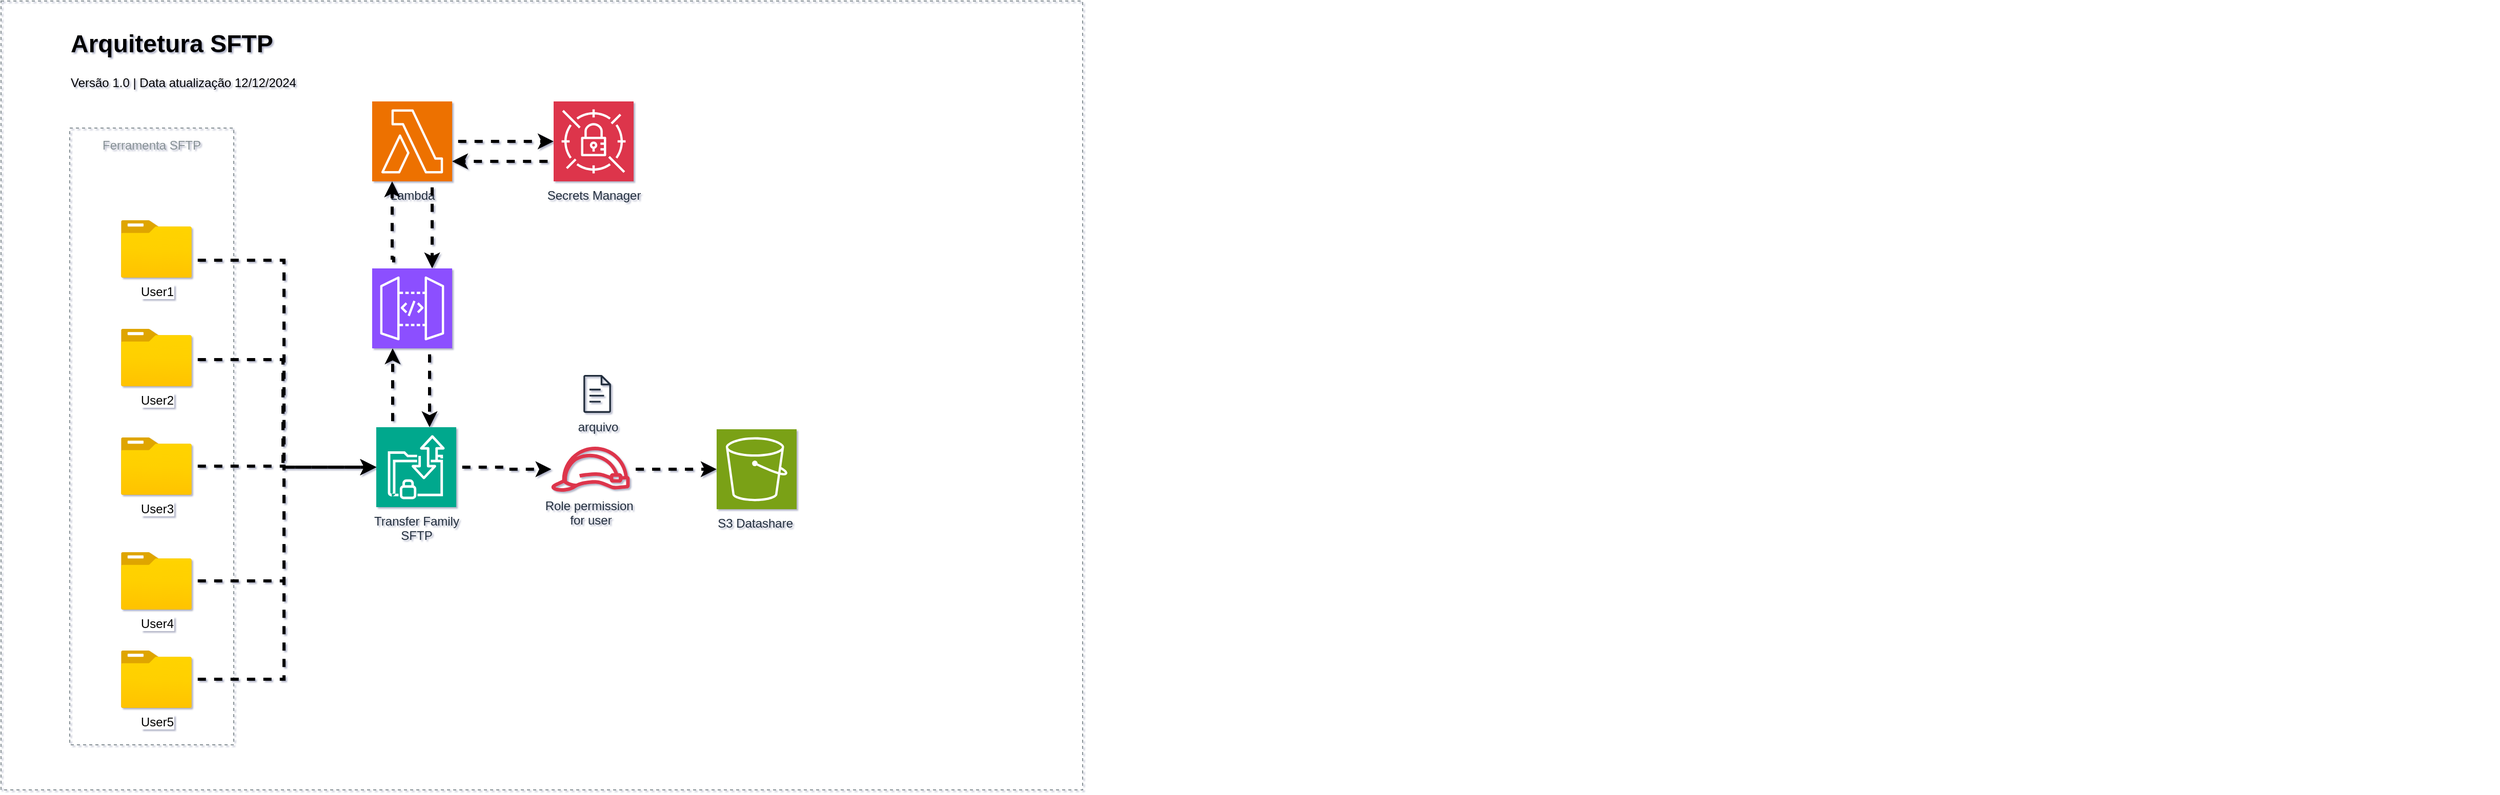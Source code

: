 <mxfile version="25.0.3">
  <diagram id="uIc7WPN1v9Q1WBNqN6XO" name="Desenho Completo">
    <mxGraphModel dx="1466" dy="494" grid="0" gridSize="10" guides="0" tooltips="1" connect="1" arrows="1" fold="1" page="0" pageScale="1" pageWidth="827" pageHeight="1169" background="none" math="0" shadow="1">
      <root>
        <mxCell id="0" />
        <mxCell id="1" parent="0" />
        <mxCell id="Yjw_6APRhzTF-WeU1CJU-97" value="" style="outlineConnect=0;gradientColor=none;html=1;whiteSpace=wrap;fontSize=12;fontStyle=0;strokeColor=#879196;fillColor=none;verticalAlign=top;align=center;fontColor=#879196;dashed=1;spacingTop=3;" parent="1" vertex="1">
          <mxGeometry x="34" y="217" width="1055" height="770" as="geometry" />
        </mxCell>
        <mxCell id="FrljeP56To3AKq9kFVUU-372" value="Ferramenta SFTP" style="outlineConnect=0;gradientColor=none;html=1;whiteSpace=wrap;fontSize=12;fontStyle=0;strokeColor=#879196;fillColor=none;verticalAlign=top;align=center;fontColor=#879196;dashed=1;spacingTop=3;container=0;" parent="1" vertex="1">
          <mxGeometry x="101" y="341" width="160" height="602" as="geometry" />
        </mxCell>
        <mxCell id="FrljeP56To3AKq9kFVUU-113" value="S3 Datashare&amp;nbsp;" style="sketch=0;points=[[0,0,0],[0.25,0,0],[0.5,0,0],[0.75,0,0],[1,0,0],[0,1,0],[0.25,1,0],[0.5,1,0],[0.75,1,0],[1,1,0],[0,0.25,0],[0,0.5,0],[0,0.75,0],[1,0.25,0],[1,0.5,0],[1,0.75,0]];outlineConnect=0;fontColor=#232F3E;fillColor=#7AA116;strokeColor=#ffffff;dashed=0;verticalLabelPosition=bottom;verticalAlign=top;align=center;html=1;fontSize=12;fontStyle=0;aspect=fixed;shape=mxgraph.aws4.resourceIcon;resIcon=mxgraph.aws4.s3;container=0;" parent="1" vertex="1">
          <mxGeometry x="732" y="635" width="78" height="78" as="geometry" />
        </mxCell>
        <mxCell id="FrljeP56To3AKq9kFVUU-446" value="&lt;h1 style=&quot;margin-top: 0px;&quot;&gt;Arquitetura SFTP&lt;/h1&gt;&lt;p&gt;Versão 1.0 | Data atualização 12/12/2024&lt;/p&gt;" style="text;html=1;whiteSpace=wrap;overflow=hidden;rounded=0;" parent="1" vertex="1">
          <mxGeometry x="100" y="238" width="2367" height="70" as="geometry" />
        </mxCell>
        <mxCell id="FrljeP56To3AKq9kFVUU-441" value="arquivo" style="sketch=0;outlineConnect=0;fontColor=#232F3E;gradientColor=none;fillColor=#232F3D;strokeColor=none;dashed=0;verticalLabelPosition=bottom;verticalAlign=top;align=center;html=1;fontSize=12;fontStyle=0;aspect=fixed;pointerEvents=1;shape=mxgraph.aws4.document;" parent="1" vertex="1">
          <mxGeometry x="602" y="582" width="27" height="36.95" as="geometry" />
        </mxCell>
        <mxCell id="-TX-SFGv-V37GnyshlO7-4" value="User1" style="image;aspect=fixed;html=1;points=[];align=center;fontSize=12;image=img/lib/azure2/general/Folder_Blank.svg;" vertex="1" parent="1">
          <mxGeometry x="151" y="431" width="69" height="56.0" as="geometry" />
        </mxCell>
        <mxCell id="-TX-SFGv-V37GnyshlO7-5" value="User2" style="image;aspect=fixed;html=1;points=[];align=center;fontSize=12;image=img/lib/azure2/general/Folder_Blank.svg;" vertex="1" parent="1">
          <mxGeometry x="151" y="537" width="69" height="56.0" as="geometry" />
        </mxCell>
        <mxCell id="-TX-SFGv-V37GnyshlO7-6" value="User3" style="image;aspect=fixed;html=1;points=[];align=center;fontSize=12;image=img/lib/azure2/general/Folder_Blank.svg;" vertex="1" parent="1">
          <mxGeometry x="151" y="643" width="69" height="56.0" as="geometry" />
        </mxCell>
        <mxCell id="-TX-SFGv-V37GnyshlO7-7" value="User4" style="image;aspect=fixed;html=1;points=[];align=center;fontSize=12;image=img/lib/azure2/general/Folder_Blank.svg;" vertex="1" parent="1">
          <mxGeometry x="151" y="755" width="69" height="56.0" as="geometry" />
        </mxCell>
        <mxCell id="-TX-SFGv-V37GnyshlO7-8" value="User5" style="image;aspect=fixed;html=1;points=[];align=center;fontSize=12;image=img/lib/azure2/general/Folder_Blank.svg;" vertex="1" parent="1">
          <mxGeometry x="151" y="851" width="69" height="56.0" as="geometry" />
        </mxCell>
        <mxCell id="-TX-SFGv-V37GnyshlO7-9" value="" style="edgeStyle=orthogonalEdgeStyle;rounded=0;orthogonalLoop=0;jettySize=auto;html=1;entryX=0;entryY=0.5;entryDx=0;entryDy=0;entryPerimeter=0;fixDash=0;metaEdit=0;ignoreEdge=0;flowAnimation=1;endSize=6;strokeWidth=3;" edge="1" parent="1" source="z1Lv32-v4Hf2Az4ppG6G-14" target="FrljeP56To3AKq9kFVUU-113">
          <mxGeometry relative="1" as="geometry">
            <mxPoint x="531" y="662" as="sourcePoint" />
            <mxPoint x="665" y="662" as="targetPoint" />
            <Array as="points" />
          </mxGeometry>
        </mxCell>
        <mxCell id="-TX-SFGv-V37GnyshlO7-10" value="Lambda" style="sketch=0;points=[[0,0,0],[0.25,0,0],[0.5,0,0],[0.75,0,0],[1,0,0],[0,1,0],[0.25,1,0],[0.5,1,0],[0.75,1,0],[1,1,0],[0,0.25,0],[0,0.5,0],[0,0.75,0],[1,0.25,0],[1,0.5,0],[1,0.75,0]];outlineConnect=0;fontColor=#232F3E;fillColor=#ED7100;strokeColor=#ffffff;dashed=0;verticalLabelPosition=bottom;verticalAlign=top;align=center;html=1;fontSize=12;fontStyle=0;aspect=fixed;shape=mxgraph.aws4.resourceIcon;resIcon=mxgraph.aws4.lambda;" vertex="1" parent="1">
          <mxGeometry x="396" y="315" width="78" height="78" as="geometry" />
        </mxCell>
        <mxCell id="-TX-SFGv-V37GnyshlO7-11" value="" style="edgeStyle=orthogonalEdgeStyle;rounded=0;orthogonalLoop=0;jettySize=auto;html=1;fixDash=0;metaEdit=0;ignoreEdge=0;flowAnimation=1;endSize=6;strokeWidth=3;" edge="1" parent="1" source="z1Lv32-v4Hf2Az4ppG6G-16" target="-TX-SFGv-V37GnyshlO7-2">
          <mxGeometry relative="1" as="geometry">
            <mxPoint x="444" y="470.0" as="sourcePoint" />
            <mxPoint x="444" y="632" as="targetPoint" />
            <Array as="points">
              <mxPoint x="452" y="609" />
              <mxPoint x="452" y="609" />
            </Array>
          </mxGeometry>
        </mxCell>
        <mxCell id="-TX-SFGv-V37GnyshlO7-12" value="Secrets Manager" style="sketch=0;points=[[0,0,0],[0.25,0,0],[0.5,0,0],[0.75,0,0],[1,0,0],[0,1,0],[0.25,1,0],[0.5,1,0],[0.75,1,0],[1,1,0],[0,0.25,0],[0,0.5,0],[0,0.75,0],[1,0.25,0],[1,0.5,0],[1,0.75,0]];outlineConnect=0;fontColor=#232F3E;fillColor=#DD344C;strokeColor=#ffffff;dashed=0;verticalLabelPosition=bottom;verticalAlign=top;align=center;html=1;fontSize=12;fontStyle=0;aspect=fixed;shape=mxgraph.aws4.resourceIcon;resIcon=mxgraph.aws4.secrets_manager;" vertex="1" parent="1">
          <mxGeometry x="573" y="315" width="78" height="78" as="geometry" />
        </mxCell>
        <mxCell id="-TX-SFGv-V37GnyshlO7-13" value="" style="edgeStyle=orthogonalEdgeStyle;rounded=0;orthogonalLoop=0;jettySize=auto;html=1;entryX=0;entryY=0.5;entryDx=0;entryDy=0;entryPerimeter=0;fixDash=0;metaEdit=0;ignoreEdge=0;flowAnimation=1;endSize=6;strokeWidth=3;" edge="1" parent="1" source="-TX-SFGv-V37GnyshlO7-10" target="-TX-SFGv-V37GnyshlO7-12">
          <mxGeometry relative="1" as="geometry">
            <mxPoint x="444" y="642" as="sourcePoint" />
            <mxPoint x="444" y="480" as="targetPoint" />
            <Array as="points" />
          </mxGeometry>
        </mxCell>
        <mxCell id="-TX-SFGv-V37GnyshlO7-14" value="" style="edgeStyle=orthogonalEdgeStyle;rounded=0;orthogonalLoop=0;jettySize=auto;html=1;entryX=1;entryY=0.75;entryDx=0;entryDy=0;entryPerimeter=0;fixDash=0;metaEdit=0;ignoreEdge=0;flowAnimation=1;endSize=6;strokeWidth=3;exitX=0;exitY=0.75;exitDx=0;exitDy=0;exitPerimeter=0;" edge="1" parent="1" source="-TX-SFGv-V37GnyshlO7-12" target="-TX-SFGv-V37GnyshlO7-10">
          <mxGeometry relative="1" as="geometry">
            <mxPoint x="483" y="553" as="sourcePoint" />
            <mxPoint x="655" y="551" as="targetPoint" />
            <Array as="points" />
          </mxGeometry>
        </mxCell>
        <mxCell id="-TX-SFGv-V37GnyshlO7-2" value="Transfer Family&lt;div&gt;SFTP&lt;/div&gt;" style="sketch=0;points=[[0,0,0],[0.25,0,0],[0.5,0,0],[0.75,0,0],[1,0,0],[0,1,0],[0.25,1,0],[0.5,1,0],[0.75,1,0],[1,1,0],[0,0.25,0],[0,0.5,0],[0,0.75,0],[1,0.25,0],[1,0.5,0],[1,0.75,0]];outlineConnect=0;fontColor=#232F3E;fillColor=#01A88D;strokeColor=#ffffff;dashed=0;verticalLabelPosition=bottom;verticalAlign=top;align=center;html=1;fontSize=12;fontStyle=0;aspect=fixed;shape=mxgraph.aws4.resourceIcon;resIcon=mxgraph.aws4.transfer_for_sftp;" vertex="1" parent="1">
          <mxGeometry x="400" y="633" width="78" height="78" as="geometry" />
        </mxCell>
        <mxCell id="z1Lv32-v4Hf2Az4ppG6G-6" value="" style="edgeStyle=orthogonalEdgeStyle;rounded=0;orthogonalLoop=0;jettySize=auto;html=1;entryX=0;entryY=0.5;entryDx=0;entryDy=0;entryPerimeter=0;fixDash=0;metaEdit=0;ignoreEdge=0;flowAnimation=1;endSize=6;strokeWidth=3;" edge="1" parent="1" source="-TX-SFGv-V37GnyshlO7-6" target="-TX-SFGv-V37GnyshlO7-2">
          <mxGeometry relative="1" as="geometry">
            <mxPoint x="249" y="753" as="sourcePoint" />
            <mxPoint x="694" y="737" as="targetPoint" />
            <Array as="points" />
          </mxGeometry>
        </mxCell>
        <mxCell id="z1Lv32-v4Hf2Az4ppG6G-7" value="" style="edgeStyle=orthogonalEdgeStyle;rounded=0;orthogonalLoop=0;jettySize=auto;html=1;entryX=0;entryY=0.5;entryDx=0;entryDy=0;entryPerimeter=0;fixDash=0;metaEdit=0;ignoreEdge=0;flowAnimation=1;endSize=6;strokeWidth=3;" edge="1" parent="1" source="-TX-SFGv-V37GnyshlO7-7" target="-TX-SFGv-V37GnyshlO7-2">
          <mxGeometry relative="1" as="geometry">
            <mxPoint x="286" y="801" as="sourcePoint" />
            <mxPoint x="466" y="802" as="targetPoint" />
            <Array as="points">
              <mxPoint x="310" y="783" />
              <mxPoint x="310" y="672" />
            </Array>
          </mxGeometry>
        </mxCell>
        <mxCell id="z1Lv32-v4Hf2Az4ppG6G-8" value="" style="edgeStyle=orthogonalEdgeStyle;rounded=0;orthogonalLoop=0;jettySize=auto;html=1;entryX=0;entryY=0.5;entryDx=0;entryDy=0;entryPerimeter=0;fixDash=0;metaEdit=0;ignoreEdge=0;flowAnimation=1;endSize=6;strokeWidth=3;" edge="1" parent="1" source="-TX-SFGv-V37GnyshlO7-8" target="-TX-SFGv-V37GnyshlO7-2">
          <mxGeometry relative="1" as="geometry">
            <mxPoint x="253" y="874" as="sourcePoint" />
            <mxPoint x="433" y="763" as="targetPoint" />
            <Array as="points" />
          </mxGeometry>
        </mxCell>
        <mxCell id="z1Lv32-v4Hf2Az4ppG6G-9" value="" style="edgeStyle=orthogonalEdgeStyle;rounded=0;orthogonalLoop=0;jettySize=auto;html=1;entryX=0;entryY=0.5;entryDx=0;entryDy=0;entryPerimeter=0;fixDash=0;metaEdit=0;ignoreEdge=0;flowAnimation=1;endSize=6;strokeWidth=3;" edge="1" parent="1" source="-TX-SFGv-V37GnyshlO7-5" target="-TX-SFGv-V37GnyshlO7-2">
          <mxGeometry relative="1" as="geometry">
            <mxPoint x="198" y="566" as="sourcePoint" />
            <mxPoint x="378" y="359" as="targetPoint" />
            <Array as="points">
              <mxPoint x="309" y="567" />
              <mxPoint x="309" y="672" />
            </Array>
          </mxGeometry>
        </mxCell>
        <mxCell id="z1Lv32-v4Hf2Az4ppG6G-10" value="" style="edgeStyle=orthogonalEdgeStyle;rounded=0;orthogonalLoop=0;jettySize=auto;html=1;entryX=0;entryY=0.5;entryDx=0;entryDy=0;entryPerimeter=0;fixDash=0;metaEdit=0;ignoreEdge=0;flowAnimation=1;endSize=6;strokeWidth=3;" edge="1" parent="1" source="-TX-SFGv-V37GnyshlO7-4" target="-TX-SFGv-V37GnyshlO7-2">
          <mxGeometry relative="1" as="geometry">
            <mxPoint x="246" y="470" as="sourcePoint" />
            <mxPoint x="426" y="575" as="targetPoint" />
            <Array as="points">
              <mxPoint x="310" y="470" />
              <mxPoint x="310" y="672" />
            </Array>
          </mxGeometry>
        </mxCell>
        <mxCell id="z1Lv32-v4Hf2Az4ppG6G-13" value="" style="edgeStyle=orthogonalEdgeStyle;rounded=0;orthogonalLoop=0;jettySize=auto;html=1;entryX=0;entryY=0.5;entryDx=0;entryDy=0;entryPerimeter=0;fixDash=0;metaEdit=0;ignoreEdge=0;flowAnimation=1;endSize=6;strokeWidth=3;" edge="1" parent="1" source="-TX-SFGv-V37GnyshlO7-2" target="z1Lv32-v4Hf2Az4ppG6G-14">
          <mxGeometry relative="1" as="geometry">
            <mxPoint x="478" y="672" as="sourcePoint" />
            <mxPoint x="678" y="672" as="targetPoint" />
            <Array as="points" />
          </mxGeometry>
        </mxCell>
        <mxCell id="z1Lv32-v4Hf2Az4ppG6G-14" value="Role permission&amp;nbsp;&lt;div&gt;for user&lt;/div&gt;" style="sketch=0;outlineConnect=0;fontColor=#232F3E;gradientColor=none;fillColor=#DD344C;strokeColor=none;dashed=0;verticalLabelPosition=bottom;verticalAlign=top;align=center;html=1;fontSize=12;fontStyle=0;aspect=fixed;pointerEvents=1;shape=mxgraph.aws4.role;" vertex="1" parent="1">
          <mxGeometry x="570" y="652" width="78" height="44" as="geometry" />
        </mxCell>
        <mxCell id="z1Lv32-v4Hf2Az4ppG6G-17" value="" style="edgeStyle=orthogonalEdgeStyle;rounded=0;orthogonalLoop=0;jettySize=auto;html=1;fixDash=0;metaEdit=0;ignoreEdge=0;flowAnimation=1;endSize=6;strokeWidth=3;exitX=0.75;exitY=1;exitDx=0;exitDy=0;exitPerimeter=0;" edge="1" parent="1" source="-TX-SFGv-V37GnyshlO7-10" target="z1Lv32-v4Hf2Az4ppG6G-16">
          <mxGeometry relative="1" as="geometry">
            <mxPoint x="444" y="470.0" as="sourcePoint" />
            <mxPoint x="444" y="633" as="targetPoint" />
            <Array as="points">
              <mxPoint x="454" y="496" />
              <mxPoint x="454" y="496" />
            </Array>
          </mxGeometry>
        </mxCell>
        <mxCell id="z1Lv32-v4Hf2Az4ppG6G-16" value="" style="sketch=0;points=[[0,0,0],[0.25,0,0],[0.5,0,0],[0.75,0,0],[1,0,0],[0,1,0],[0.25,1,0],[0.5,1,0],[0.75,1,0],[1,1,0],[0,0.25,0],[0,0.5,0],[0,0.75,0],[1,0.25,0],[1,0.5,0],[1,0.75,0]];outlineConnect=0;fontColor=#232F3E;fillColor=#8C4FFF;strokeColor=#ffffff;dashed=0;verticalLabelPosition=bottom;verticalAlign=top;align=center;html=1;fontSize=12;fontStyle=0;aspect=fixed;shape=mxgraph.aws4.resourceIcon;resIcon=mxgraph.aws4.api_gateway;" vertex="1" parent="1">
          <mxGeometry x="396" y="478" width="78" height="78" as="geometry" />
        </mxCell>
        <mxCell id="z1Lv32-v4Hf2Az4ppG6G-19" value="" style="edgeStyle=orthogonalEdgeStyle;rounded=0;orthogonalLoop=0;jettySize=auto;html=1;fixDash=0;metaEdit=0;ignoreEdge=0;flowAnimation=1;endSize=6;strokeWidth=3;entryX=0.25;entryY=1;entryDx=0;entryDy=0;entryPerimeter=0;" edge="1" parent="1" source="z1Lv32-v4Hf2Az4ppG6G-16" target="-TX-SFGv-V37GnyshlO7-10">
          <mxGeometry relative="1" as="geometry">
            <mxPoint x="417" y="521" as="sourcePoint" />
            <mxPoint x="418" y="414" as="targetPoint" />
            <Array as="points">
              <mxPoint x="417" y="468" />
              <mxPoint x="415" y="468" />
            </Array>
          </mxGeometry>
        </mxCell>
        <mxCell id="z1Lv32-v4Hf2Az4ppG6G-20" value="" style="edgeStyle=orthogonalEdgeStyle;rounded=0;orthogonalLoop=0;jettySize=auto;html=1;fixDash=0;metaEdit=0;ignoreEdge=0;flowAnimation=1;endSize=6;strokeWidth=3;" edge="1" parent="1" source="-TX-SFGv-V37GnyshlO7-2" target="z1Lv32-v4Hf2Az4ppG6G-16">
          <mxGeometry relative="1" as="geometry">
            <mxPoint x="416" y="644" as="sourcePoint" />
            <mxPoint x="415" y="537" as="targetPoint" />
            <Array as="points">
              <mxPoint x="416" y="593" />
              <mxPoint x="416" y="593" />
            </Array>
          </mxGeometry>
        </mxCell>
      </root>
    </mxGraphModel>
  </diagram>
</mxfile>
